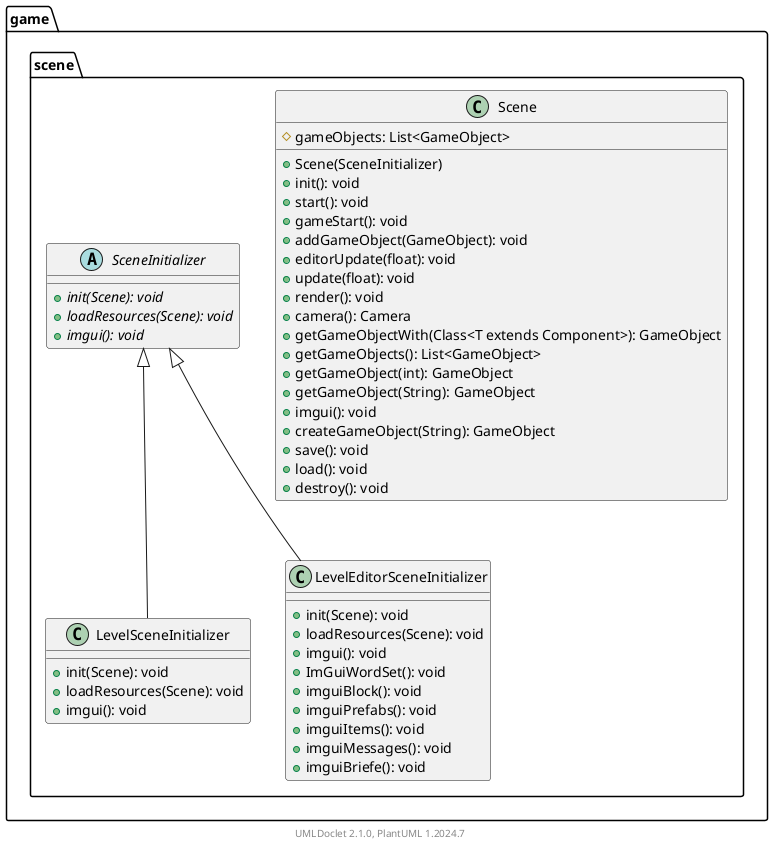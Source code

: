 @startuml
    namespace game.scene {

        class LevelSceneInitializer [[LevelSceneInitializer.html]] {
            +init(Scene): void
            +loadResources(Scene): void
            +imgui(): void
        }

        class LevelEditorSceneInitializer [[LevelEditorSceneInitializer.html]] {
            +init(Scene): void
            +loadResources(Scene): void
            +imgui(): void
            +ImGuiWordSet(): void
            +imguiBlock(): void
            +imguiPrefabs(): void
            +imguiItems(): void
            +imguiMessages(): void
            +imguiBriefe(): void
        }

        class Scene [[Scene.html]] {
            #gameObjects: List<GameObject>
            +Scene(SceneInitializer)
            +init(): void
            +start(): void
            +gameStart(): void
            +addGameObject(GameObject): void
            +editorUpdate(float): void
            +update(float): void
            +render(): void
            +camera(): Camera
            +getGameObjectWith(Class<T extends Component>): GameObject
            +getGameObjects(): List<GameObject>
            +getGameObject(int): GameObject
            +getGameObject(String): GameObject
            +imgui(): void
            +createGameObject(String): GameObject
            +save(): void
            +load(): void
            +destroy(): void
        }

        abstract class SceneInitializer [[SceneInitializer.html]] {
            {abstract} +init(Scene): void
            {abstract} +loadResources(Scene): void
            {abstract} +imgui(): void
        }

        SceneInitializer <|-- LevelSceneInitializer
        SceneInitializer <|-- LevelEditorSceneInitializer
    }

    center footer UMLDoclet 2.1.0, PlantUML %version()
@enduml
